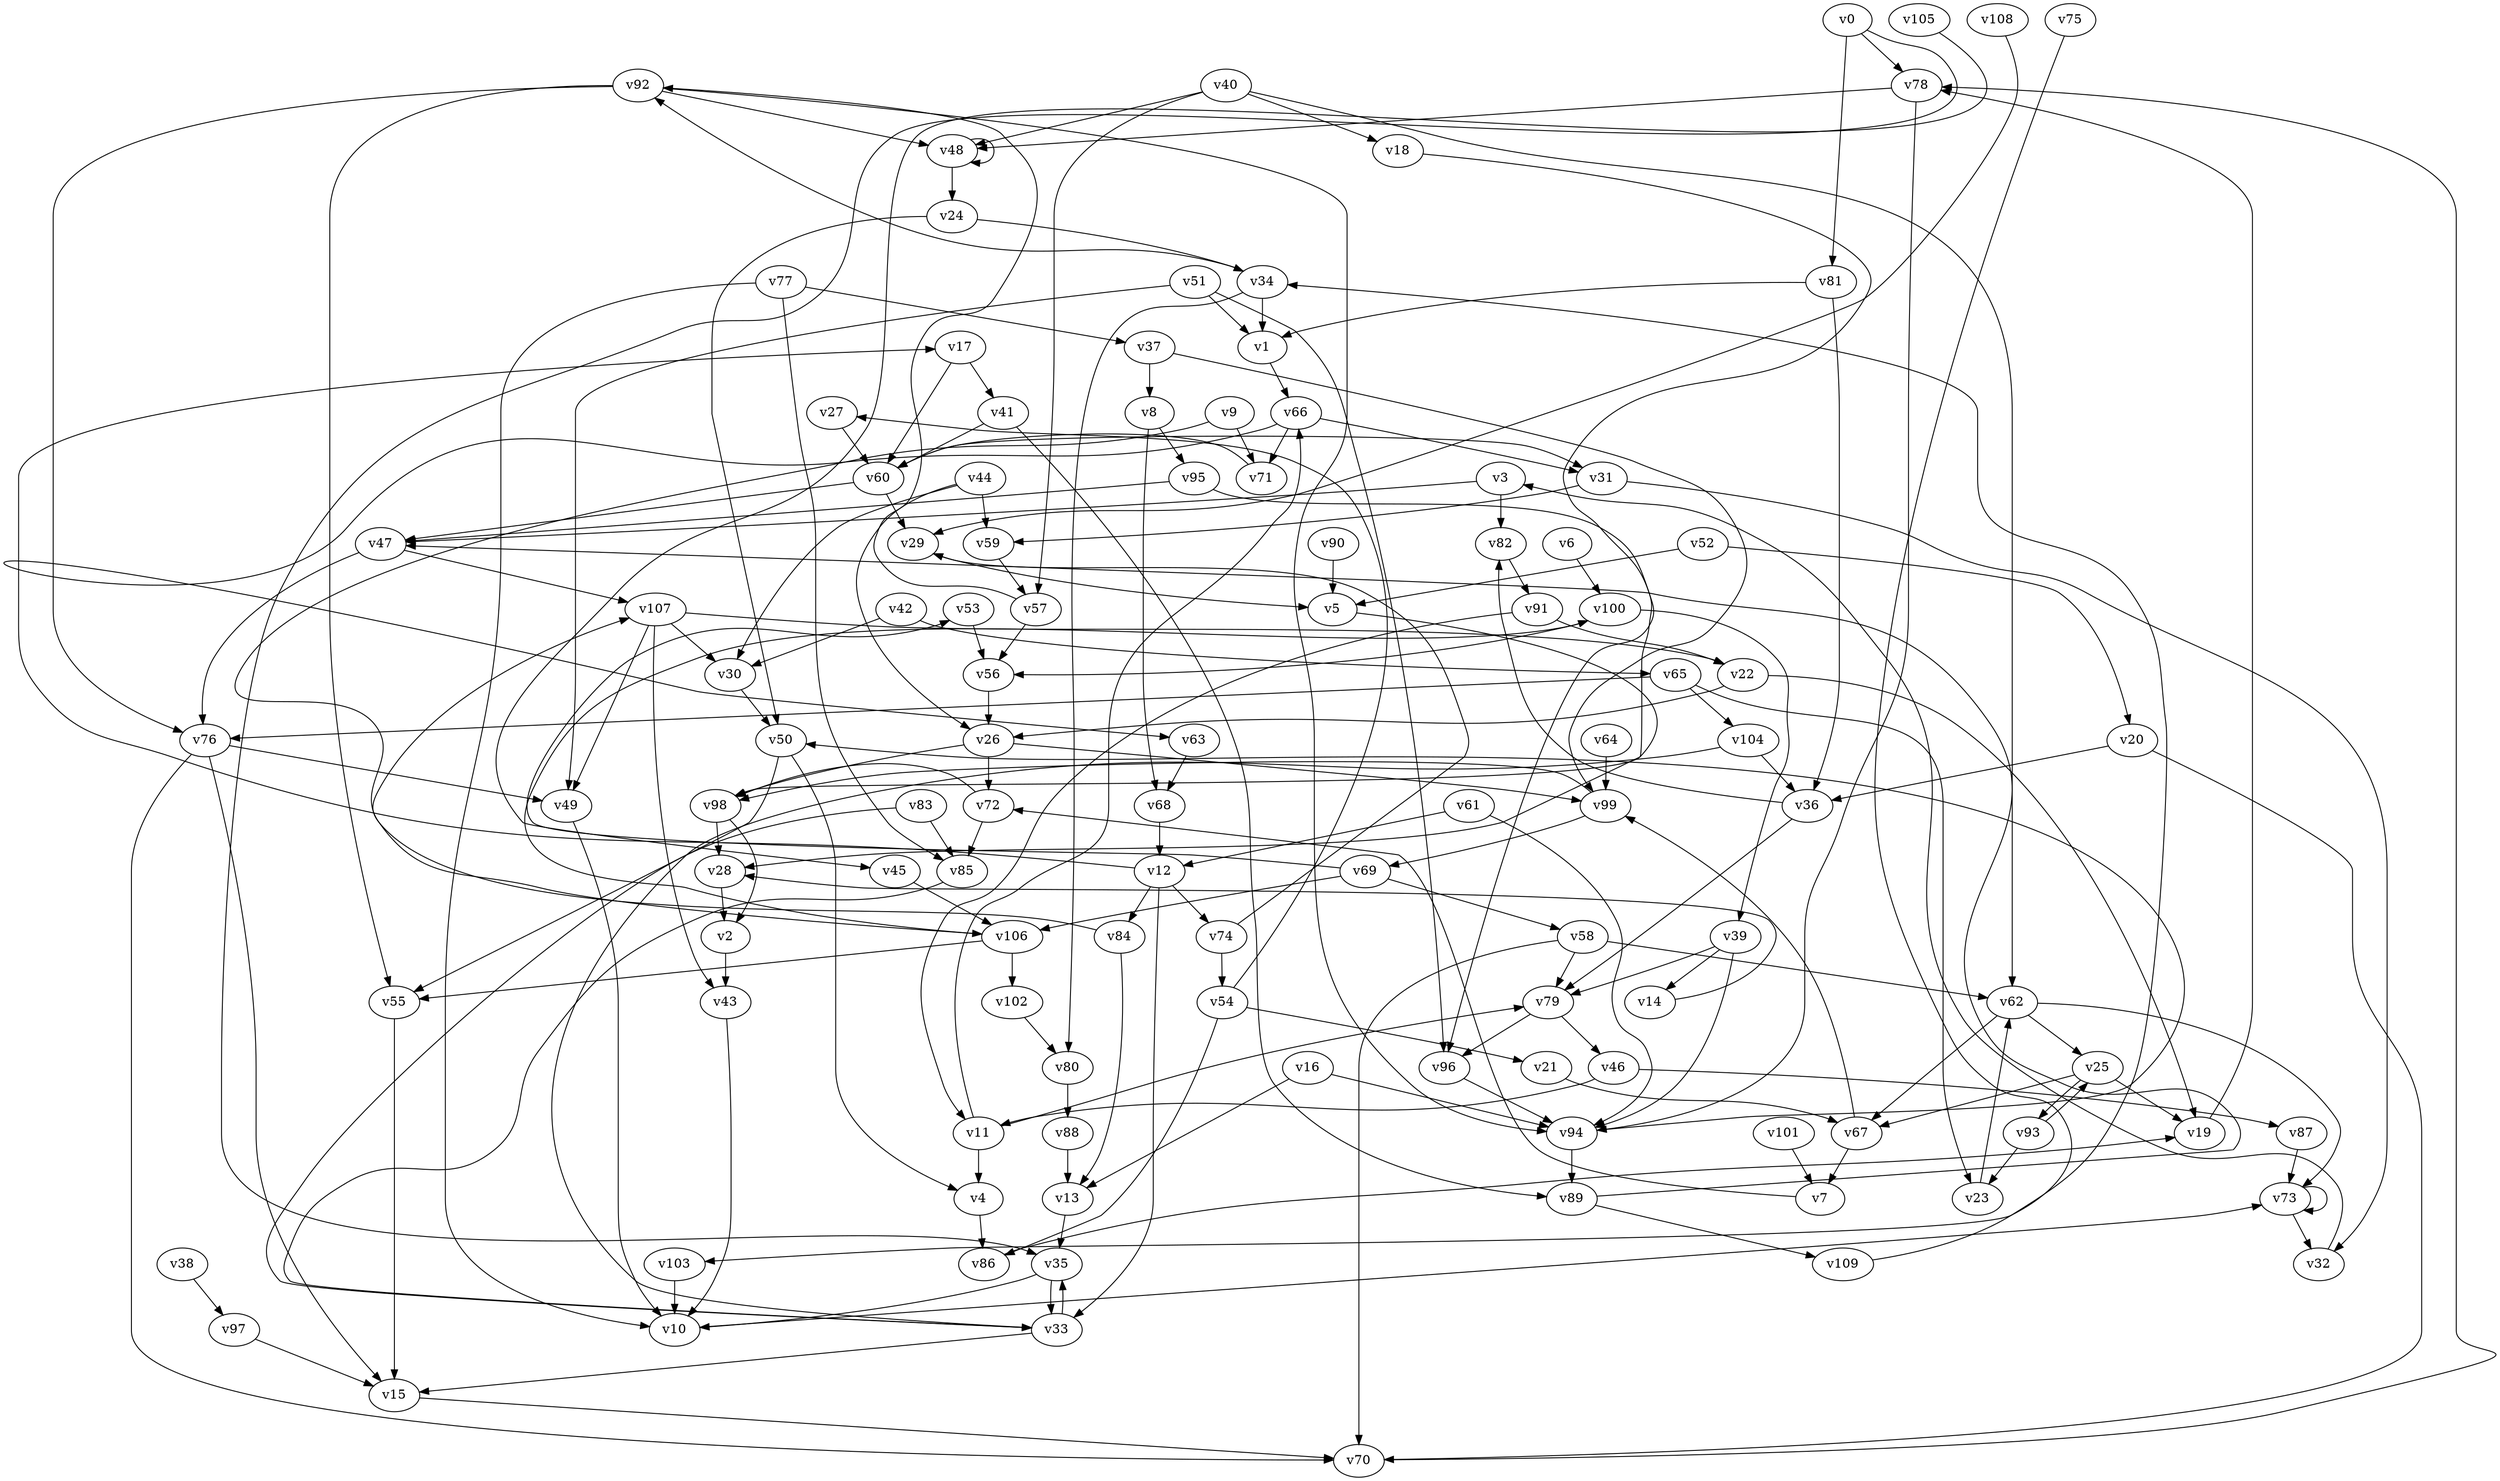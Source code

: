 // Benchmark game 164 - 110 vertices
// time_bound: 24
// targets: v100
digraph G {
    v0 [name="v0", player=1];
    v1 [name="v1", player=0];
    v2 [name="v2", player=1];
    v3 [name="v3", player=0];
    v4 [name="v4", player=1];
    v5 [name="v5", player=0];
    v6 [name="v6", player=1];
    v7 [name="v7", player=1];
    v8 [name="v8", player=0];
    v9 [name="v9", player=1];
    v10 [name="v10", player=0];
    v11 [name="v11", player=0];
    v12 [name="v12", player=1];
    v13 [name="v13", player=0];
    v14 [name="v14", player=0];
    v15 [name="v15", player=0];
    v16 [name="v16", player=1];
    v17 [name="v17", player=1];
    v18 [name="v18", player=0];
    v19 [name="v19", player=0];
    v20 [name="v20", player=1];
    v21 [name="v21", player=1];
    v22 [name="v22", player=0];
    v23 [name="v23", player=0];
    v24 [name="v24", player=1];
    v25 [name="v25", player=1];
    v26 [name="v26", player=0];
    v27 [name="v27", player=0];
    v28 [name="v28", player=0];
    v29 [name="v29", player=0];
    v30 [name="v30", player=1];
    v31 [name="v31", player=0];
    v32 [name="v32", player=0];
    v33 [name="v33", player=1];
    v34 [name="v34", player=0];
    v35 [name="v35", player=1];
    v36 [name="v36", player=0];
    v37 [name="v37", player=0];
    v38 [name="v38", player=0];
    v39 [name="v39", player=0];
    v40 [name="v40", player=0];
    v41 [name="v41", player=0];
    v42 [name="v42", player=1];
    v43 [name="v43", player=1];
    v44 [name="v44", player=0];
    v45 [name="v45", player=0];
    v46 [name="v46", player=0];
    v47 [name="v47", player=0];
    v48 [name="v48", player=0];
    v49 [name="v49", player=0];
    v50 [name="v50", player=0];
    v51 [name="v51", player=1];
    v52 [name="v52", player=0];
    v53 [name="v53", player=0];
    v54 [name="v54", player=1];
    v55 [name="v55", player=0];
    v56 [name="v56", player=0];
    v57 [name="v57", player=1];
    v58 [name="v58", player=1];
    v59 [name="v59", player=1];
    v60 [name="v60", player=1];
    v61 [name="v61", player=1];
    v62 [name="v62", player=1];
    v63 [name="v63", player=0];
    v64 [name="v64", player=1];
    v65 [name="v65", player=0];
    v66 [name="v66", player=0];
    v67 [name="v67", player=1];
    v68 [name="v68", player=0];
    v69 [name="v69", player=1];
    v70 [name="v70", player=1];
    v71 [name="v71", player=0];
    v72 [name="v72", player=0];
    v73 [name="v73", player=0];
    v74 [name="v74", player=0];
    v75 [name="v75", player=1];
    v76 [name="v76", player=0];
    v77 [name="v77", player=1];
    v78 [name="v78", player=0];
    v79 [name="v79", player=0];
    v80 [name="v80", player=1];
    v81 [name="v81", player=0];
    v82 [name="v82", player=0];
    v83 [name="v83", player=0];
    v84 [name="v84", player=1];
    v85 [name="v85", player=0];
    v86 [name="v86", player=1];
    v87 [name="v87", player=1];
    v88 [name="v88", player=0];
    v89 [name="v89", player=1];
    v90 [name="v90", player=1];
    v91 [name="v91", player=1];
    v92 [name="v92", player=0];
    v93 [name="v93", player=1];
    v94 [name="v94", player=1];
    v95 [name="v95", player=0];
    v96 [name="v96", player=0];
    v97 [name="v97", player=1];
    v98 [name="v98", player=0];
    v99 [name="v99", player=0];
    v100 [name="v100", player=1, target=1];
    v101 [name="v101", player=1];
    v102 [name="v102", player=1];
    v103 [name="v103", player=0];
    v104 [name="v104", player=1];
    v105 [name="v105", player=1];
    v106 [name="v106", player=1];
    v107 [name="v107", player=0];
    v108 [name="v108", player=0];
    v109 [name="v109", player=0];

    v0 -> v35 [constraint="t < 7"];
    v1 -> v66;
    v2 -> v43;
    v3 -> v47 [constraint="t < 7"];
    v4 -> v86;
    v5 -> v98 [constraint="t >= 1"];
    v6 -> v100;
    v7 -> v72 [constraint="t >= 3"];
    v8 -> v68;
    v9 -> v106 [constraint="t >= 5"];
    v10 -> v73 [constraint="t mod 5 == 4"];
    v11 -> v4;
    v12 -> v17 [constraint="t < 6"];
    v13 -> v35;
    v14 -> v28 [constraint="t < 13"];
    v15 -> v70;
    v16 -> v94;
    v17 -> v41;
    v18 -> v28 [constraint="t >= 4"];
    v19 -> v78;
    v20 -> v70;
    v21 -> v67;
    v22 -> v19;
    v23 -> v62;
    v24 -> v34;
    v25 -> v19;
    v26 -> v72;
    v27 -> v60;
    v28 -> v2;
    v29 -> v5;
    v30 -> v50;
    v31 -> v32;
    v32 -> v3 [constraint="t < 9"];
    v33 -> v35;
    v34 -> v92 [constraint="t mod 5 == 0"];
    v35 -> v10;
    v36 -> v82 [constraint="t < 10"];
    v37 -> v8;
    v38 -> v97;
    v39 -> v14;
    v40 -> v62;
    v41 -> v60;
    v42 -> v65;
    v43 -> v10;
    v44 -> v30;
    v45 -> v106;
    v46 -> v87;
    v47 -> v107;
    v48 -> v48 [constraint="t mod 2 == 0"];
    v49 -> v10;
    v50 -> v55 [constraint="t >= 2"];
    v51 -> v49;
    v52 -> v20;
    v53 -> v56;
    v54 -> v27 [constraint="t < 5"];
    v55 -> v15;
    v56 -> v26;
    v57 -> v92 [constraint="t < 13"];
    v58 -> v70;
    v59 -> v57;
    v60 -> v31 [constraint="t mod 3 == 0"];
    v61 -> v12;
    v62 -> v73;
    v63 -> v68;
    v64 -> v99;
    v65 -> v104;
    v66 -> v63 [constraint="t mod 2 == 0"];
    v67 -> v7;
    v68 -> v12;
    v69 -> v53 [constraint="t >= 5"];
    v70 -> v78;
    v71 -> v60 [constraint="t < 6"];
    v72 -> v98 [constraint="t >= 2"];
    v73 -> v73;
    v74 -> v29 [constraint="t >= 1"];
    v75 -> v103 [constraint="t >= 5"];
    v76 -> v49;
    v77 -> v10;
    v78 -> v94;
    v79 -> v96;
    v80 -> v88;
    v81 -> v1;
    v82 -> v91;
    v83 -> v33 [constraint="t mod 3 == 1"];
    v84 -> v107 [constraint="t < 7"];
    v85 -> v33 [constraint="t mod 3 == 2"];
    v86 -> v19 [constraint="t < 7"];
    v87 -> v73;
    v88 -> v13;
    v89 -> v47 [constraint="t < 6"];
    v90 -> v5;
    v91 -> v22;
    v92 -> v76;
    v93 -> v23;
    v94 -> v50 [constraint="t < 11"];
    v95 -> v47;
    v96 -> v94;
    v97 -> v15;
    v98 -> v28;
    v99 -> v98 [constraint="t < 8"];
    v100 -> v56;
    v101 -> v7;
    v102 -> v80;
    v103 -> v10;
    v104 -> v33 [constraint="t >= 5"];
    v105 -> v45 [constraint="t >= 3"];
    v106 -> v100 [constraint="t mod 2 == 0"];
    v107 -> v49;
    v108 -> v29 [constraint="t < 5"];
    v109 -> v34;
    v17 -> v60;
    v62 -> v25;
    v39 -> v94;
    v44 -> v59;
    v89 -> v109;
    v25 -> v93;
    v81 -> v36;
    v54 -> v86;
    v40 -> v18;
    v92 -> v55;
    v61 -> v94;
    v83 -> v85;
    v39 -> v79;
    v76 -> v70;
    v66 -> v31;
    v107 -> v43;
    v92 -> v94;
    v11 -> v79;
    v76 -> v15;
    v57 -> v56;
    v31 -> v59;
    v106 -> v55;
    v51 -> v1;
    v54 -> v21;
    v47 -> v76;
    v26 -> v99;
    v58 -> v62;
    v20 -> v36;
    v40 -> v57;
    v104 -> v36;
    v33 -> v15;
    v106 -> v102;
    v44 -> v26;
    v78 -> v48;
    v50 -> v4;
    v67 -> v99;
    v52 -> v5;
    v100 -> v39;
    v65 -> v76;
    v73 -> v32;
    v0 -> v81;
    v9 -> v71;
    v46 -> v11;
    v37 -> v99;
    v74 -> v54;
    v69 -> v58;
    v24 -> v50;
    v69 -> v106;
    v94 -> v89;
    v77 -> v37;
    v40 -> v48;
    v11 -> v66;
    v77 -> v85;
    v8 -> v95;
    v107 -> v30;
    v36 -> v79;
    v93 -> v25;
    v91 -> v11;
    v92 -> v48;
    v60 -> v47;
    v41 -> v89;
    v3 -> v82;
    v26 -> v98;
    v84 -> v13;
    v0 -> v78;
    v25 -> v67;
    v99 -> v69;
    v65 -> v23;
    v79 -> v46;
    v48 -> v24;
    v58 -> v79;
    v60 -> v29;
    v95 -> v96;
    v51 -> v96;
    v62 -> v67;
    v72 -> v85;
    v66 -> v71;
    v98 -> v2;
    v12 -> v74;
    v22 -> v26;
    v12 -> v33;
    v16 -> v13;
    v12 -> v84;
    v107 -> v22;
    v42 -> v30;
    v34 -> v1;
    v35 -> v33;
    v34 -> v80;
}
